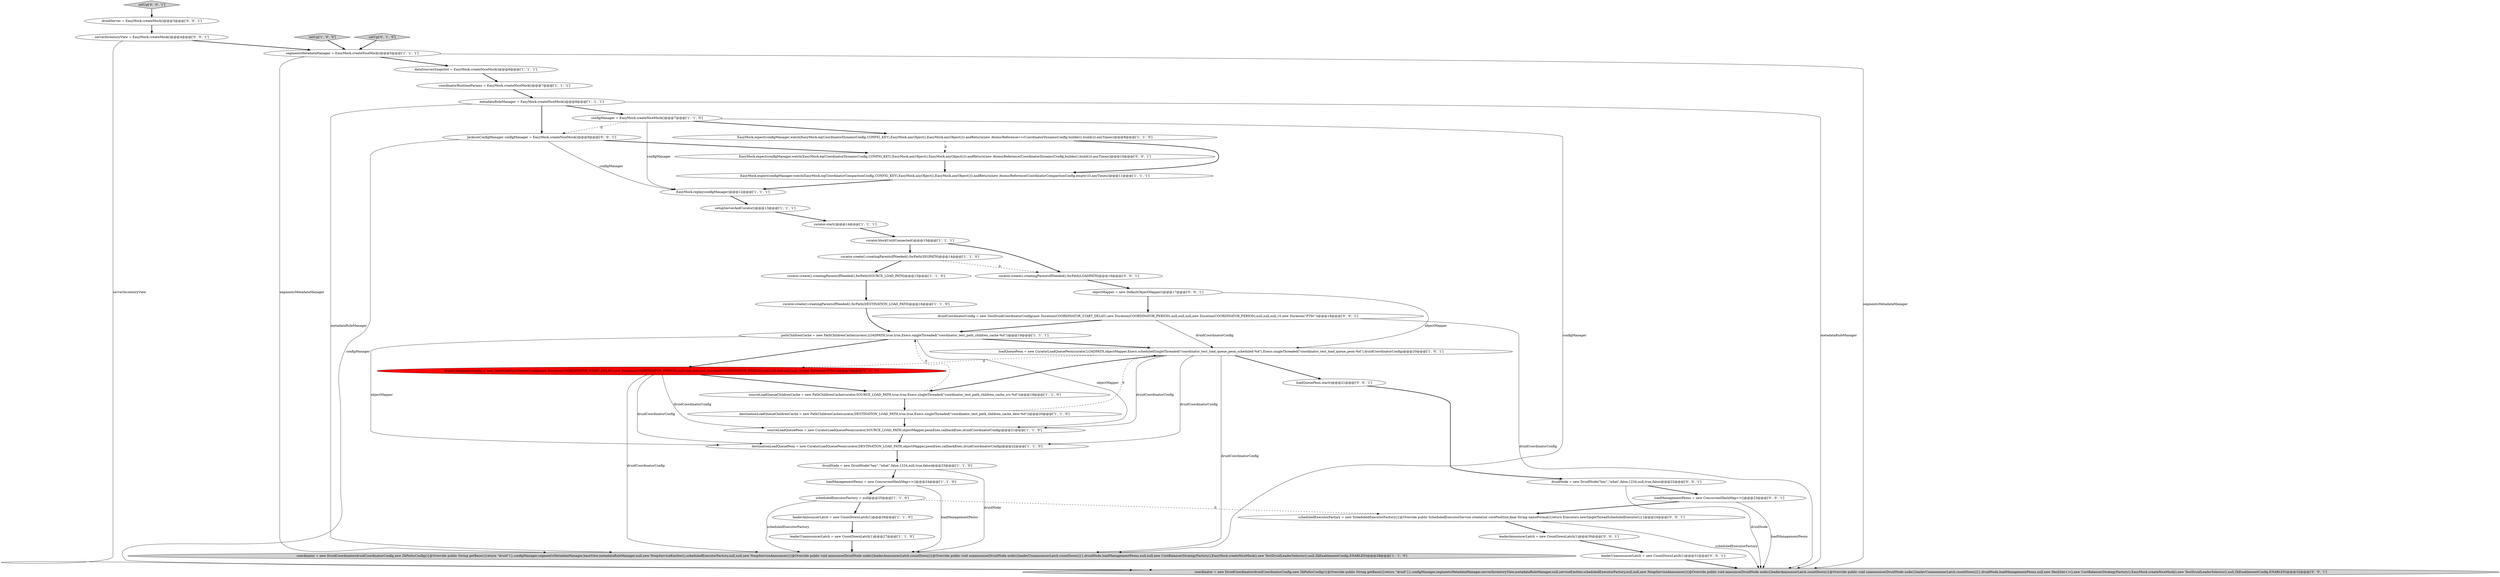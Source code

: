 digraph {
14 [style = filled, label = "dataSourcesSnapshot = EasyMock.createNiceMock()@@@6@@@['1', '1', '1']", fillcolor = white, shape = ellipse image = "AAA0AAABBB1BBB"];
39 [style = filled, label = "objectMapper = new DefaultObjectMapper()@@@17@@@['0', '0', '1']", fillcolor = white, shape = ellipse image = "AAA0AAABBB3BBB"];
1 [style = filled, label = "setupServerAndCurator()@@@13@@@['1', '1', '1']", fillcolor = white, shape = ellipse image = "AAA0AAABBB1BBB"];
9 [style = filled, label = "setUp['1', '0', '0']", fillcolor = lightgray, shape = diamond image = "AAA0AAABBB1BBB"];
22 [style = filled, label = "curator.create().creatingParentsIfNeeded().forPath(DESTINATION_LOAD_PATH)@@@16@@@['1', '1', '0']", fillcolor = white, shape = ellipse image = "AAA0AAABBB1BBB"];
19 [style = filled, label = "EasyMock.expect(configManager.watch(EasyMock.eq(CoordinatorDynamicConfig.CONFIG_KEY),EasyMock.anyObject(),EasyMock.anyObject())).andReturn(new AtomicReference<>(CoordinatorDynamicConfig.builder().build())).anyTimes()@@@8@@@['1', '1', '0']", fillcolor = white, shape = ellipse image = "AAA0AAABBB1BBB"];
37 [style = filled, label = "serverInventoryView = EasyMock.createMock()@@@4@@@['0', '0', '1']", fillcolor = white, shape = ellipse image = "AAA0AAABBB3BBB"];
20 [style = filled, label = "curator.blockUntilConnected()@@@15@@@['1', '1', '1']", fillcolor = white, shape = ellipse image = "AAA0AAABBB1BBB"];
33 [style = filled, label = "coordinator = new DruidCoordinator(druidCoordinatorConfig,new ZkPathsConfig(){@Override public String getBase(){return \"druid\"}},configManager,segmentsMetadataManager,serverInventoryView,metadataRuleManager,null,serviceEmitter,scheduledExecutorFactory,null,null,new NoopServiceAnnouncer(){@Override public void announce(DruidNode node){leaderAnnouncerLatch.countDown()}@Override public void unannounce(DruidNode node){leaderUnannouncerLatch.countDown()}},druidNode,loadManagementPeons,null,new HashSet<>(),new CostBalancerStrategyFactory(),EasyMock.createNiceMock(),new TestDruidLeaderSelector(),null,ZkEnablementConfig.ENABLED)@@@32@@@['0', '0', '1']", fillcolor = lightgray, shape = ellipse image = "AAA0AAABBB3BBB"];
11 [style = filled, label = "coordinator = new DruidCoordinator(druidCoordinatorConfig,new ZkPathsConfig(){@Override public String getBase(){return \"druid\"}},configManager,segmentsMetadataManager,baseView,metadataRuleManager,null,new NoopServiceEmitter(),scheduledExecutorFactory,null,null,new NoopServiceAnnouncer(){@Override public void announce(DruidNode node){leaderAnnouncerLatch.countDown()}@Override public void unannounce(DruidNode node){leaderUnannouncerLatch.countDown()}},druidNode,loadManagementPeons,null,null,new CostBalancerStrategyFactory(),EasyMock.createNiceMock(),new TestDruidLeaderSelector(),null,ZkEnablementConfig.ENABLED)@@@28@@@['1', '1', '0']", fillcolor = lightgray, shape = ellipse image = "AAA0AAABBB1BBB"];
34 [style = filled, label = "scheduledExecutorFactory = new ScheduledExecutorFactory(){@Override public ScheduledExecutorService create(int corePoolSize,final String nameFormat){return Executors.newSingleThreadScheduledExecutor()}}@@@24@@@['0', '0', '1']", fillcolor = white, shape = ellipse image = "AAA0AAABBB3BBB"];
40 [style = filled, label = "setUp['0', '0', '1']", fillcolor = lightgray, shape = diamond image = "AAA0AAABBB3BBB"];
43 [style = filled, label = "druidCoordinatorConfig = new TestDruidCoordinatorConfig(new Duration(COORDINATOR_START_DELAY),new Duration(COORDINATOR_PERIOD),null,null,null,new Duration(COORDINATOR_PERIOD),null,null,null,10,new Duration(\"PT0s\"))@@@18@@@['0', '0', '1']", fillcolor = white, shape = ellipse image = "AAA0AAABBB3BBB"];
31 [style = filled, label = "loadQueuePeon.start()@@@21@@@['0', '0', '1']", fillcolor = white, shape = ellipse image = "AAA0AAABBB3BBB"];
21 [style = filled, label = "curator.start()@@@14@@@['1', '1', '1']", fillcolor = white, shape = ellipse image = "AAA0AAABBB1BBB"];
3 [style = filled, label = "scheduledExecutorFactory = null@@@25@@@['1', '1', '0']", fillcolor = white, shape = ellipse image = "AAA0AAABBB1BBB"];
38 [style = filled, label = "druidServer = EasyMock.createMock()@@@3@@@['0', '0', '1']", fillcolor = white, shape = ellipse image = "AAA0AAABBB3BBB"];
10 [style = filled, label = "pathChildrenCache = new PathChildrenCache(curator,LOADPATH,true,true,Execs.singleThreaded(\"coordinator_test_path_children_cache-%d\"))@@@19@@@['1', '1', '1']", fillcolor = white, shape = ellipse image = "AAA0AAABBB1BBB"];
16 [style = filled, label = "druidNode = new DruidNode(\"hey\",\"what\",false,1234,null,true,false)@@@23@@@['1', '1', '0']", fillcolor = white, shape = ellipse image = "AAA0AAABBB1BBB"];
42 [style = filled, label = "EasyMock.expect(configManager.watch(EasyMock.eq(CoordinatorDynamicConfig.CONFIG_KEY),EasyMock.anyObject(),EasyMock.anyObject())).andReturn(new AtomicReference(CoordinatorDynamicConfig.builder().build())).anyTimes()@@@10@@@['0', '0', '1']", fillcolor = white, shape = ellipse image = "AAA0AAABBB3BBB"];
29 [style = filled, label = "curator.create().creatingParentsIfNeeded().forPath(LOADPATH)@@@16@@@['0', '0', '1']", fillcolor = white, shape = ellipse image = "AAA0AAABBB3BBB"];
28 [style = filled, label = "setUp['0', '1', '0']", fillcolor = lightgray, shape = diamond image = "AAA0AAABBB2BBB"];
17 [style = filled, label = "EasyMock.expect(configManager.watch(EasyMock.eq(CoordinatorCompactionConfig.CONFIG_KEY),EasyMock.anyObject(),EasyMock.anyObject())).andReturn(new AtomicReference(CoordinatorCompactionConfig.empty())).anyTimes()@@@11@@@['1', '1', '1']", fillcolor = white, shape = ellipse image = "AAA0AAABBB1BBB"];
4 [style = filled, label = "leaderUnannouncerLatch = new CountDownLatch(1)@@@27@@@['1', '1', '0']", fillcolor = white, shape = ellipse image = "AAA0AAABBB1BBB"];
0 [style = filled, label = "loadManagementPeons = new ConcurrentHashMap<>()@@@24@@@['1', '1', '0']", fillcolor = white, shape = ellipse image = "AAA0AAABBB1BBB"];
30 [style = filled, label = "JacksonConfigManager configManager = EasyMock.createNiceMock()@@@9@@@['0', '0', '1']", fillcolor = white, shape = ellipse image = "AAA0AAABBB3BBB"];
7 [style = filled, label = "EasyMock.replay(configManager)@@@12@@@['1', '1', '1']", fillcolor = white, shape = ellipse image = "AAA0AAABBB1BBB"];
8 [style = filled, label = "curator.create().creatingParentsIfNeeded().forPath(SOURCE_LOAD_PATH)@@@15@@@['1', '1', '0']", fillcolor = white, shape = ellipse image = "AAA0AAABBB1BBB"];
13 [style = filled, label = "sourceLoadQueueChildrenCache = new PathChildrenCache(curator,SOURCE_LOAD_PATH,true,true,Execs.singleThreaded(\"coordinator_test_path_children_cache_src-%d\"))@@@19@@@['1', '1', '0']", fillcolor = white, shape = ellipse image = "AAA0AAABBB1BBB"];
2 [style = filled, label = "destinationLoadQueuePeon = new CuratorLoadQueuePeon(curator,DESTINATION_LOAD_PATH,objectMapper,peonExec,callbackExec,druidCoordinatorConfig)@@@22@@@['1', '1', '0']", fillcolor = white, shape = ellipse image = "AAA0AAABBB1BBB"];
41 [style = filled, label = "leaderAnnouncerLatch = new CountDownLatch(1)@@@30@@@['0', '0', '1']", fillcolor = white, shape = ellipse image = "AAA0AAABBB3BBB"];
5 [style = filled, label = "loadQueuePeon = new CuratorLoadQueuePeon(curator,LOADPATH,objectMapper,Execs.scheduledSingleThreaded(\"coordinator_test_load_queue_peon_scheduled-%d\"),Execs.singleThreaded(\"coordinator_test_load_queue_peon-%d\"),druidCoordinatorConfig)@@@20@@@['1', '0', '1']", fillcolor = white, shape = ellipse image = "AAA0AAABBB1BBB"];
24 [style = filled, label = "configManager = EasyMock.createNiceMock()@@@7@@@['1', '1', '0']", fillcolor = white, shape = ellipse image = "AAA0AAABBB1BBB"];
25 [style = filled, label = "coordinatorRuntimeParams = EasyMock.createNiceMock()@@@7@@@['1', '1', '1']", fillcolor = white, shape = ellipse image = "AAA0AAABBB1BBB"];
32 [style = filled, label = "loadManagementPeons = new ConcurrentHashMap<>()@@@23@@@['0', '0', '1']", fillcolor = white, shape = ellipse image = "AAA0AAABBB3BBB"];
23 [style = filled, label = "metadataRuleManager = EasyMock.createNiceMock()@@@8@@@['1', '1', '1']", fillcolor = white, shape = ellipse image = "AAA0AAABBB1BBB"];
6 [style = filled, label = "sourceLoadQueuePeon = new CuratorLoadQueuePeon(curator,SOURCE_LOAD_PATH,objectMapper,peonExec,callbackExec,druidCoordinatorConfig)@@@21@@@['1', '1', '0']", fillcolor = white, shape = ellipse image = "AAA0AAABBB1BBB"];
15 [style = filled, label = "segmentsMetadataManager = EasyMock.createNiceMock()@@@5@@@['1', '1', '1']", fillcolor = white, shape = ellipse image = "AAA0AAABBB1BBB"];
27 [style = filled, label = "druidCoordinatorConfig = new TestDruidCoordinatorConfig(new Duration(COORDINATOR_START_DELAY),new Duration(COORDINATOR_PERIOD),null,null,null,new Duration(COORDINATOR_PERIOD),null,null,null,null,null,10,new Duration(\"PT0s\"))@@@18@@@['0', '1', '0']", fillcolor = red, shape = ellipse image = "AAA1AAABBB2BBB"];
36 [style = filled, label = "druidNode = new DruidNode(\"hey\",\"what\",false,1234,null,true,false)@@@22@@@['0', '0', '1']", fillcolor = white, shape = ellipse image = "AAA0AAABBB3BBB"];
12 [style = filled, label = "curator.create().creatingParentsIfNeeded().forPath(SEGPATH)@@@14@@@['1', '1', '0']", fillcolor = white, shape = ellipse image = "AAA0AAABBB1BBB"];
18 [style = filled, label = "leaderAnnouncerLatch = new CountDownLatch(1)@@@26@@@['1', '1', '0']", fillcolor = white, shape = ellipse image = "AAA0AAABBB1BBB"];
26 [style = filled, label = "destinationLoadQueueChildrenCache = new PathChildrenCache(curator,DESTINATION_LOAD_PATH,true,true,Execs.singleThreaded(\"coordinator_test_path_children_cache_dest-%d\"))@@@20@@@['1', '1', '0']", fillcolor = white, shape = ellipse image = "AAA0AAABBB1BBB"];
35 [style = filled, label = "leaderUnannouncerLatch = new CountDownLatch(1)@@@31@@@['0', '0', '1']", fillcolor = white, shape = ellipse image = "AAA0AAABBB3BBB"];
0->3 [style = bold, label=""];
27->13 [style = bold, label=""];
16->0 [style = bold, label=""];
14->25 [style = bold, label=""];
7->1 [style = bold, label=""];
24->19 [style = bold, label=""];
28->15 [style = bold, label=""];
23->30 [style = bold, label=""];
5->6 [style = solid, label="druidCoordinatorConfig"];
15->14 [style = bold, label=""];
10->2 [style = solid, label="objectMapper"];
37->33 [style = solid, label="serverInventoryView"];
20->29 [style = bold, label=""];
29->39 [style = bold, label=""];
25->23 [style = bold, label=""];
10->27 [style = bold, label=""];
27->2 [style = solid, label="druidCoordinatorConfig"];
43->5 [style = solid, label="druidCoordinatorConfig"];
30->42 [style = bold, label=""];
42->17 [style = bold, label=""];
15->33 [style = solid, label="segmentsMetadataManager"];
30->7 [style = solid, label="configManager"];
39->43 [style = bold, label=""];
35->33 [style = bold, label=""];
3->11 [style = solid, label="scheduledExecutorFactory"];
32->33 [style = solid, label="loadManagementPeons"];
31->36 [style = bold, label=""];
36->32 [style = bold, label=""];
13->10 [style = dashed, label="0"];
37->15 [style = bold, label=""];
34->41 [style = bold, label=""];
19->17 [style = bold, label=""];
32->34 [style = bold, label=""];
24->11 [style = solid, label="configManager"];
16->11 [style = solid, label="druidNode"];
24->30 [style = dashed, label="0"];
26->6 [style = bold, label=""];
40->38 [style = bold, label=""];
43->33 [style = solid, label="druidCoordinatorConfig"];
41->35 [style = bold, label=""];
8->22 [style = bold, label=""];
0->11 [style = solid, label="loadManagementPeons"];
6->2 [style = bold, label=""];
3->18 [style = bold, label=""];
17->7 [style = bold, label=""];
23->24 [style = bold, label=""];
5->27 [style = dashed, label="0"];
3->34 [style = dashed, label="0"];
21->20 [style = bold, label=""];
10->5 [style = bold, label=""];
18->4 [style = bold, label=""];
5->31 [style = bold, label=""];
10->6 [style = solid, label="objectMapper"];
27->11 [style = solid, label="druidCoordinatorConfig"];
38->37 [style = bold, label=""];
13->26 [style = bold, label=""];
1->21 [style = bold, label=""];
12->8 [style = bold, label=""];
9->15 [style = bold, label=""];
5->13 [style = bold, label=""];
23->11 [style = solid, label="metadataRuleManager"];
20->12 [style = bold, label=""];
12->29 [style = dashed, label="0"];
22->10 [style = bold, label=""];
27->6 [style = solid, label="druidCoordinatorConfig"];
5->11 [style = solid, label="druidCoordinatorConfig"];
43->10 [style = bold, label=""];
24->7 [style = solid, label="configManager"];
30->33 [style = solid, label="configManager"];
39->5 [style = solid, label="objectMapper"];
36->33 [style = solid, label="druidNode"];
4->11 [style = bold, label=""];
5->2 [style = solid, label="druidCoordinatorConfig"];
15->11 [style = solid, label="segmentsMetadataManager"];
23->33 [style = solid, label="metadataRuleManager"];
19->42 [style = dashed, label="0"];
26->5 [style = dashed, label="0"];
34->33 [style = solid, label="scheduledExecutorFactory"];
2->16 [style = bold, label=""];
}
